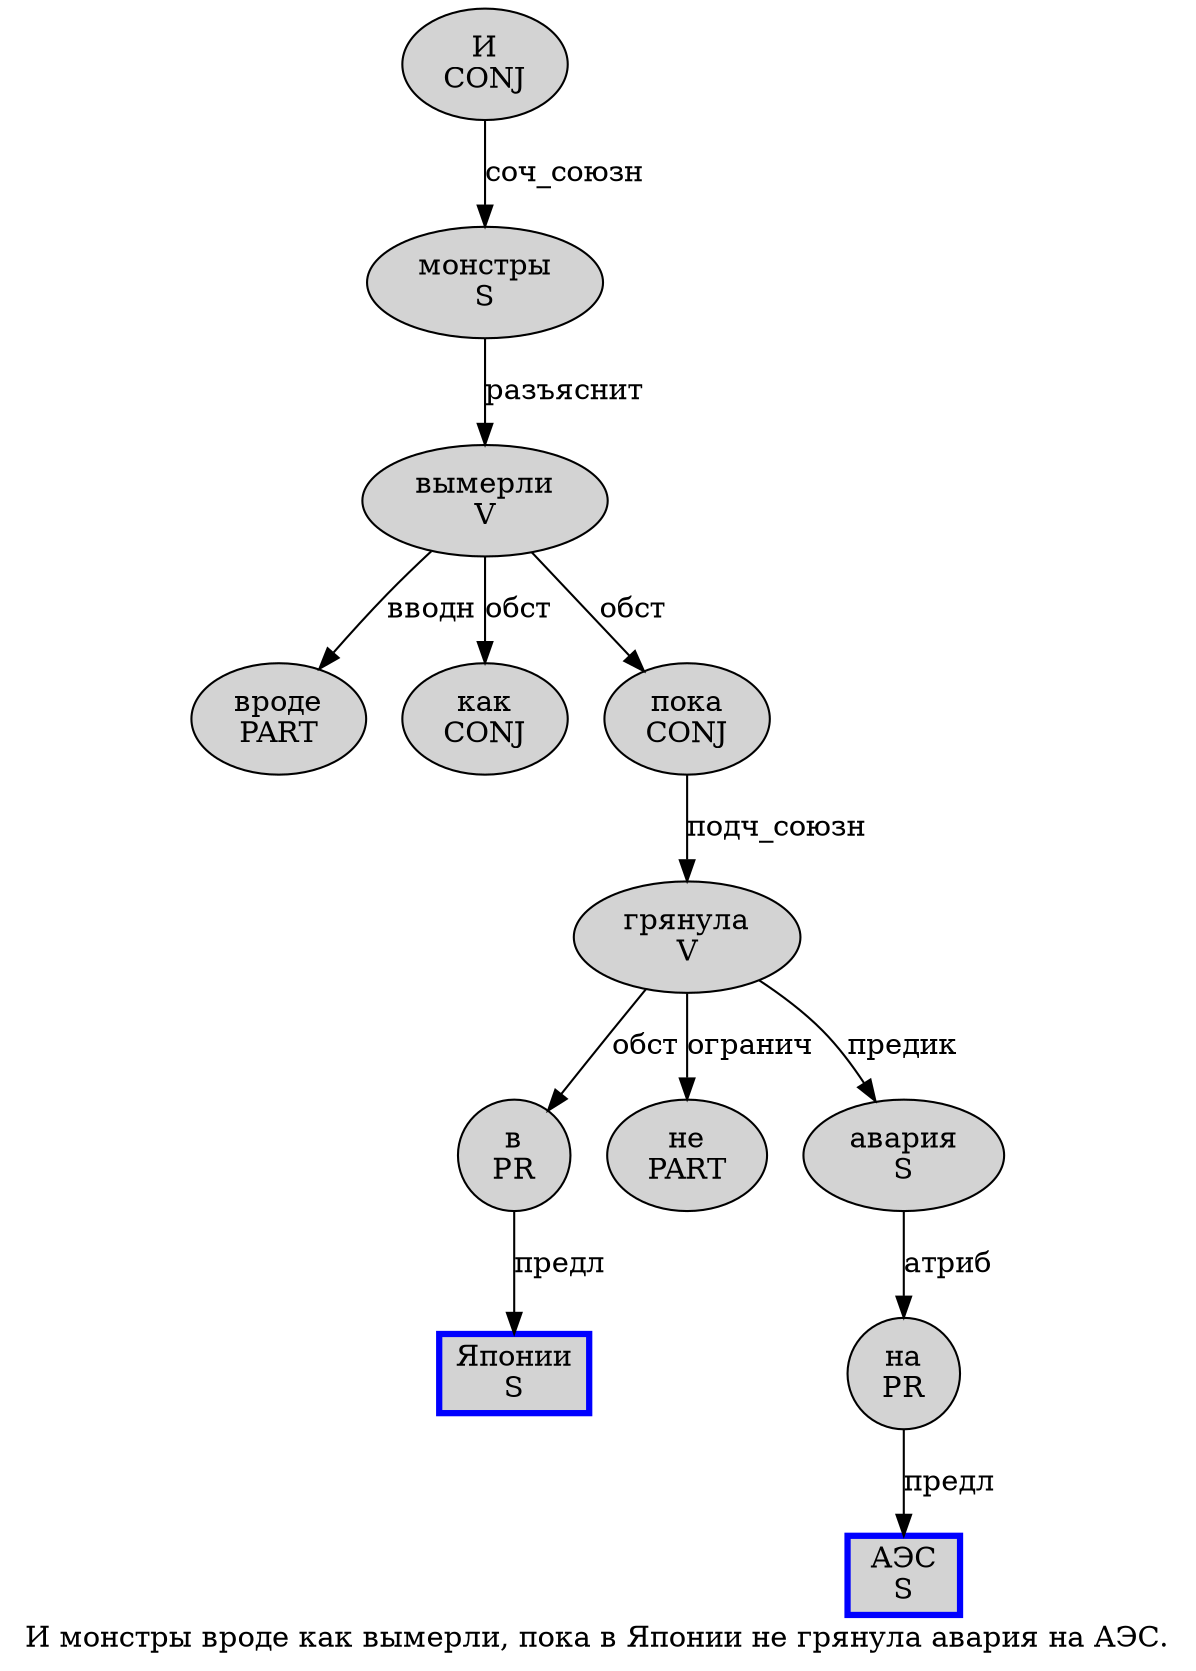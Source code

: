 digraph SENTENCE_4449 {
	graph [label="И монстры вроде как вымерли, пока в Японии не грянула авария на АЭС."]
	node [style=filled]
		0 [label="И
CONJ" color="" fillcolor=lightgray penwidth=1 shape=ellipse]
		1 [label="монстры
S" color="" fillcolor=lightgray penwidth=1 shape=ellipse]
		2 [label="вроде
PART" color="" fillcolor=lightgray penwidth=1 shape=ellipse]
		3 [label="как
CONJ" color="" fillcolor=lightgray penwidth=1 shape=ellipse]
		4 [label="вымерли
V" color="" fillcolor=lightgray penwidth=1 shape=ellipse]
		6 [label="пока
CONJ" color="" fillcolor=lightgray penwidth=1 shape=ellipse]
		7 [label="в
PR" color="" fillcolor=lightgray penwidth=1 shape=ellipse]
		8 [label="Японии
S" color=blue fillcolor=lightgray penwidth=3 shape=box]
		9 [label="не
PART" color="" fillcolor=lightgray penwidth=1 shape=ellipse]
		10 [label="грянула
V" color="" fillcolor=lightgray penwidth=1 shape=ellipse]
		11 [label="авария
S" color="" fillcolor=lightgray penwidth=1 shape=ellipse]
		12 [label="на
PR" color="" fillcolor=lightgray penwidth=1 shape=ellipse]
		13 [label="АЭС
S" color=blue fillcolor=lightgray penwidth=3 shape=box]
			4 -> 2 [label="вводн"]
			4 -> 3 [label="обст"]
			4 -> 6 [label="обст"]
			10 -> 7 [label="обст"]
			10 -> 9 [label="огранич"]
			10 -> 11 [label="предик"]
			6 -> 10 [label="подч_союзн"]
			12 -> 13 [label="предл"]
			0 -> 1 [label="соч_союзн"]
			7 -> 8 [label="предл"]
			11 -> 12 [label="атриб"]
			1 -> 4 [label="разъяснит"]
}